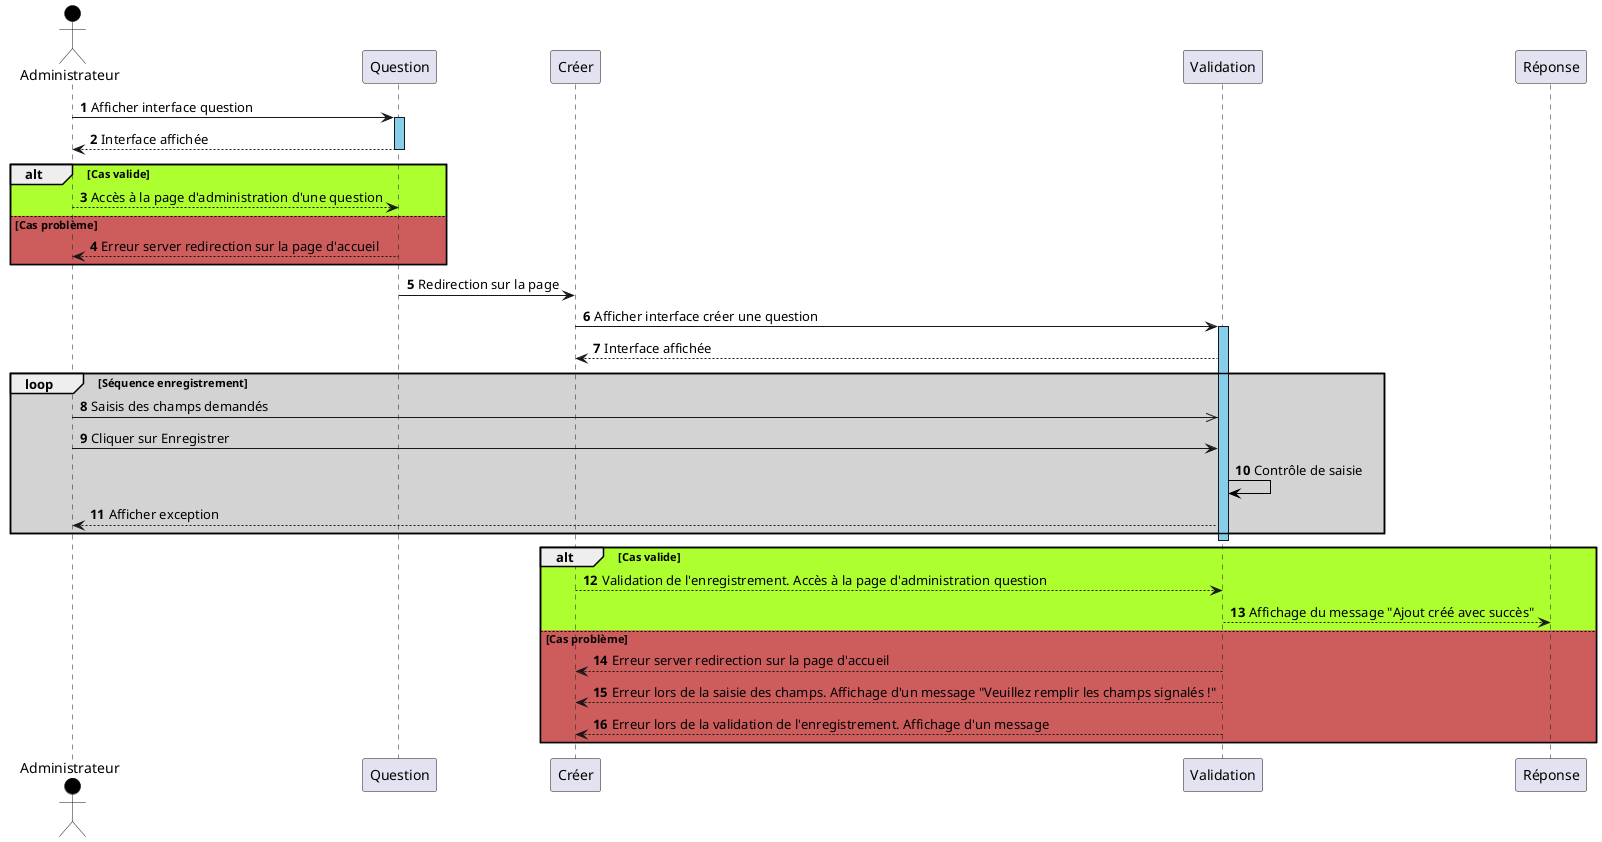 @startuml creerquestion
autonumber 
actor Administrateur #Black
Administrateur -> Question : Afficher interface question
activate Question #SkyBlue
Question --> Administrateur : Interface affichée
deactivate Question
alt #GreenYellow Cas valide 
Question <-- Administrateur : Accès à la page d'administration d'une question
else #IndianRed Cas problème
Question --> Administrateur : Erreur server redirection sur la page d'accueil
end
Question -> Créer : Redirection sur la page
Créer -> Validation : Afficher interface créer une question
activate Validation #SkyBlue
Validation --> Créer : Interface affichée
loop #LightGrey Séquence enregistrement
Administrateur ->> Validation : Saisis des champs demandés
Administrateur -> Validation : Cliquer sur Enregistrer
Validation -[#Black]> Validation : Contrôle de saisie
Validation --> Administrateur : Afficher exception
end
deactivate Validation
alt #GreenYellow Cas valide 
Créer --> Validation : Validation de l'enregistrement. Accès à la page d'administration question
Validation --> Réponse : Affichage du message "Ajout créé avec succès"
else #IndianRed Cas problème
Créer <-- Validation : Erreur server redirection sur la page d'accueil
Créer <-- Validation : Erreur lors de la saisie des champs. Affichage d'un message "Veuillez remplir les champs signalés !"
Créer <-- Validation : Erreur lors de la validation de l'enregistrement. Affichage d'un message 
end
@enduml
